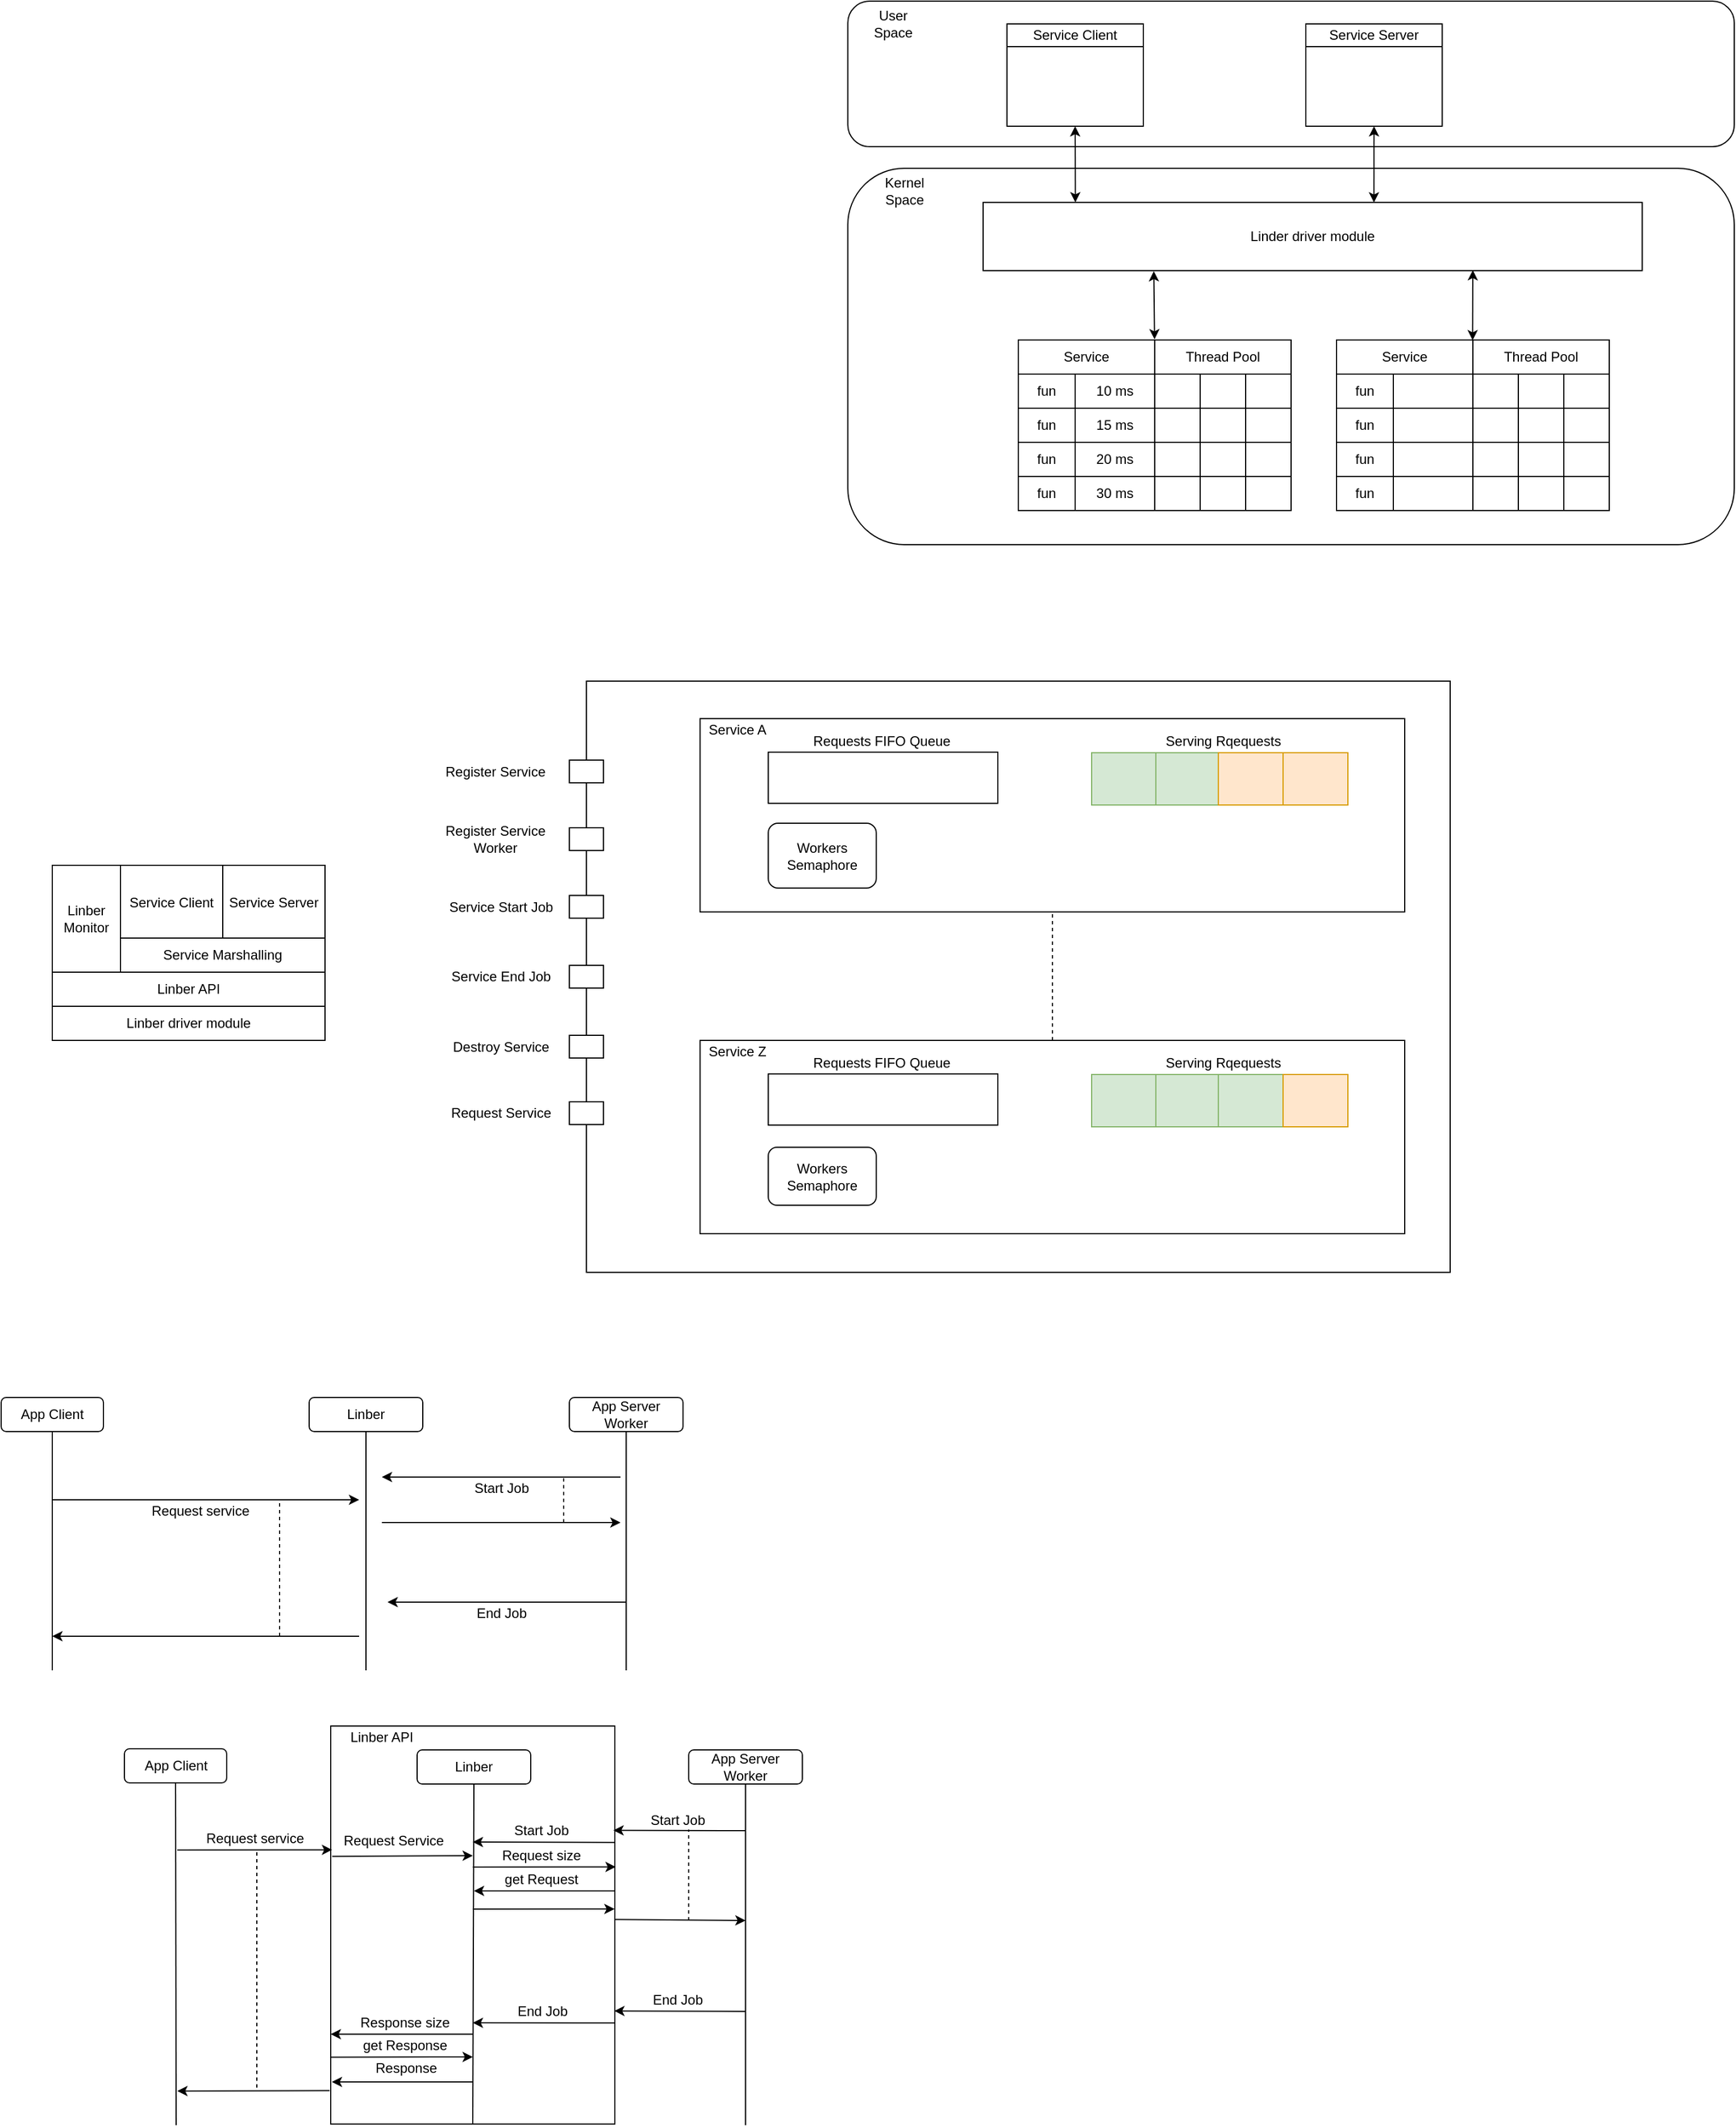 <mxfile version="11.2.1" type="device" pages="1"><diagram id="_qqxszVYBgeHnb9InYAT" name="Page-1"><mxGraphModel dx="2249" dy="1951" grid="1" gridSize="10" guides="1" tooltips="1" connect="1" arrows="1" fold="1" page="1" pageScale="1" pageWidth="827" pageHeight="1169" math="0" shadow="0"><root><mxCell id="0"/><mxCell id="1" parent="0"/><mxCell id="LAmsQY_42KWa-DciEMK3-57" value="" style="rounded=0;whiteSpace=wrap;html=1;" parent="1" vertex="1"><mxGeometry x="-220" y="470" width="760" height="520" as="geometry"/></mxCell><mxCell id="840rk4Eymtgmq9c575ek-82" value="" style="rounded=1;whiteSpace=wrap;html=1;" parent="1" vertex="1"><mxGeometry x="10" y="-128" width="780" height="128" as="geometry"/></mxCell><mxCell id="840rk4Eymtgmq9c575ek-80" value="" style="rounded=1;whiteSpace=wrap;html=1;" parent="1" vertex="1"><mxGeometry x="10" y="19" width="780" height="331" as="geometry"/></mxCell><mxCell id="840rk4Eymtgmq9c575ek-1" value="Linder driver module" style="rounded=0;whiteSpace=wrap;html=1;" parent="1" vertex="1"><mxGeometry x="129" y="49" width="580" height="60" as="geometry"/></mxCell><mxCell id="840rk4Eymtgmq9c575ek-37" value="" style="group" parent="1" vertex="1" connectable="0"><mxGeometry x="440" y="170" width="240" height="150" as="geometry"/></mxCell><mxCell id="840rk4Eymtgmq9c575ek-38" value="" style="group" parent="840rk4Eymtgmq9c575ek-37" vertex="1" connectable="0"><mxGeometry x="120" width="120" height="150" as="geometry"/></mxCell><mxCell id="840rk4Eymtgmq9c575ek-39" value="" style="rounded=0;whiteSpace=wrap;html=1;" parent="840rk4Eymtgmq9c575ek-38" vertex="1"><mxGeometry width="120" height="150" as="geometry"/></mxCell><mxCell id="840rk4Eymtgmq9c575ek-40" value="Thread Pool" style="rounded=0;whiteSpace=wrap;html=1;" parent="840rk4Eymtgmq9c575ek-38" vertex="1"><mxGeometry width="120" height="30" as="geometry"/></mxCell><mxCell id="840rk4Eymtgmq9c575ek-41" value="" style="rounded=0;whiteSpace=wrap;html=1;" parent="840rk4Eymtgmq9c575ek-38" vertex="1"><mxGeometry y="30" width="40" height="30" as="geometry"/></mxCell><mxCell id="840rk4Eymtgmq9c575ek-42" value="" style="rounded=0;whiteSpace=wrap;html=1;" parent="840rk4Eymtgmq9c575ek-38" vertex="1"><mxGeometry x="40" y="30" width="40" height="30" as="geometry"/></mxCell><mxCell id="840rk4Eymtgmq9c575ek-43" value="" style="rounded=0;whiteSpace=wrap;html=1;" parent="840rk4Eymtgmq9c575ek-38" vertex="1"><mxGeometry x="80" y="30" width="40" height="30" as="geometry"/></mxCell><mxCell id="840rk4Eymtgmq9c575ek-44" value="" style="rounded=0;whiteSpace=wrap;html=1;" parent="840rk4Eymtgmq9c575ek-38" vertex="1"><mxGeometry y="60" width="40" height="30" as="geometry"/></mxCell><mxCell id="840rk4Eymtgmq9c575ek-45" value="" style="rounded=0;whiteSpace=wrap;html=1;" parent="840rk4Eymtgmq9c575ek-38" vertex="1"><mxGeometry y="120" width="40" height="30" as="geometry"/></mxCell><mxCell id="840rk4Eymtgmq9c575ek-46" value="" style="rounded=0;whiteSpace=wrap;html=1;" parent="840rk4Eymtgmq9c575ek-38" vertex="1"><mxGeometry x="40" y="120" width="40" height="30" as="geometry"/></mxCell><mxCell id="840rk4Eymtgmq9c575ek-47" value="" style="rounded=0;whiteSpace=wrap;html=1;" parent="840rk4Eymtgmq9c575ek-38" vertex="1"><mxGeometry x="80" y="120" width="40" height="30" as="geometry"/></mxCell><mxCell id="840rk4Eymtgmq9c575ek-48" value="" style="rounded=0;whiteSpace=wrap;html=1;" parent="840rk4Eymtgmq9c575ek-38" vertex="1"><mxGeometry x="80" y="90" width="40" height="30" as="geometry"/></mxCell><mxCell id="840rk4Eymtgmq9c575ek-49" value="" style="rounded=0;whiteSpace=wrap;html=1;" parent="840rk4Eymtgmq9c575ek-38" vertex="1"><mxGeometry x="40" y="90" width="40" height="30" as="geometry"/></mxCell><mxCell id="840rk4Eymtgmq9c575ek-50" value="" style="rounded=0;whiteSpace=wrap;html=1;" parent="840rk4Eymtgmq9c575ek-38" vertex="1"><mxGeometry y="90" width="40" height="30" as="geometry"/></mxCell><mxCell id="840rk4Eymtgmq9c575ek-51" value="" style="rounded=0;whiteSpace=wrap;html=1;" parent="840rk4Eymtgmq9c575ek-38" vertex="1"><mxGeometry x="40" y="60" width="40" height="30" as="geometry"/></mxCell><mxCell id="840rk4Eymtgmq9c575ek-52" value="" style="rounded=0;whiteSpace=wrap;html=1;" parent="840rk4Eymtgmq9c575ek-38" vertex="1"><mxGeometry x="80" y="60" width="40" height="30" as="geometry"/></mxCell><mxCell id="840rk4Eymtgmq9c575ek-53" value="" style="group" parent="840rk4Eymtgmq9c575ek-37" vertex="1" connectable="0"><mxGeometry width="120" height="150" as="geometry"/></mxCell><mxCell id="840rk4Eymtgmq9c575ek-54" value="Service" style="rounded=0;whiteSpace=wrap;html=1;" parent="840rk4Eymtgmq9c575ek-53" vertex="1"><mxGeometry width="120" height="30" as="geometry"/></mxCell><mxCell id="840rk4Eymtgmq9c575ek-55" value="" style="group" parent="840rk4Eymtgmq9c575ek-53" vertex="1" connectable="0"><mxGeometry y="30" width="120" height="30" as="geometry"/></mxCell><mxCell id="840rk4Eymtgmq9c575ek-56" value="" style="rounded=0;whiteSpace=wrap;html=1;" parent="840rk4Eymtgmq9c575ek-55" vertex="1"><mxGeometry width="120" height="30" as="geometry"/></mxCell><mxCell id="840rk4Eymtgmq9c575ek-57" value="fun" style="rounded=0;whiteSpace=wrap;html=1;" parent="840rk4Eymtgmq9c575ek-55" vertex="1"><mxGeometry width="50" height="30" as="geometry"/></mxCell><mxCell id="840rk4Eymtgmq9c575ek-58" value="" style="group" parent="840rk4Eymtgmq9c575ek-53" vertex="1" connectable="0"><mxGeometry y="60" width="120" height="30" as="geometry"/></mxCell><mxCell id="840rk4Eymtgmq9c575ek-59" value="" style="rounded=0;whiteSpace=wrap;html=1;" parent="840rk4Eymtgmq9c575ek-58" vertex="1"><mxGeometry width="120" height="30" as="geometry"/></mxCell><mxCell id="840rk4Eymtgmq9c575ek-60" value="fun" style="rounded=0;whiteSpace=wrap;html=1;" parent="840rk4Eymtgmq9c575ek-58" vertex="1"><mxGeometry width="50" height="30" as="geometry"/></mxCell><mxCell id="840rk4Eymtgmq9c575ek-61" value="" style="group" parent="840rk4Eymtgmq9c575ek-58" vertex="1" connectable="0"><mxGeometry y="30" width="120" height="30" as="geometry"/></mxCell><mxCell id="840rk4Eymtgmq9c575ek-62" value="" style="rounded=0;whiteSpace=wrap;html=1;" parent="840rk4Eymtgmq9c575ek-61" vertex="1"><mxGeometry width="120" height="30" as="geometry"/></mxCell><mxCell id="840rk4Eymtgmq9c575ek-63" value="fun" style="rounded=0;whiteSpace=wrap;html=1;" parent="840rk4Eymtgmq9c575ek-61" vertex="1"><mxGeometry width="50" height="30" as="geometry"/></mxCell><mxCell id="840rk4Eymtgmq9c575ek-64" value="" style="group" parent="840rk4Eymtgmq9c575ek-53" vertex="1" connectable="0"><mxGeometry y="120" width="120" height="30" as="geometry"/></mxCell><mxCell id="840rk4Eymtgmq9c575ek-65" value="" style="rounded=0;whiteSpace=wrap;html=1;" parent="840rk4Eymtgmq9c575ek-64" vertex="1"><mxGeometry width="120" height="30" as="geometry"/></mxCell><mxCell id="840rk4Eymtgmq9c575ek-66" value="fun" style="rounded=0;whiteSpace=wrap;html=1;" parent="840rk4Eymtgmq9c575ek-64" vertex="1"><mxGeometry width="50" height="30" as="geometry"/></mxCell><mxCell id="840rk4Eymtgmq9c575ek-68" value="" style="group" parent="1" vertex="1" connectable="0"><mxGeometry x="160" y="170" width="240" height="150" as="geometry"/></mxCell><mxCell id="840rk4Eymtgmq9c575ek-31" value="" style="group" parent="840rk4Eymtgmq9c575ek-68" vertex="1" connectable="0"><mxGeometry x="120" width="120" height="150" as="geometry"/></mxCell><mxCell id="840rk4Eymtgmq9c575ek-4" value="" style="rounded=0;whiteSpace=wrap;html=1;" parent="840rk4Eymtgmq9c575ek-31" vertex="1"><mxGeometry width="120" height="150" as="geometry"/></mxCell><mxCell id="840rk4Eymtgmq9c575ek-5" value="Thread Pool" style="rounded=0;whiteSpace=wrap;html=1;" parent="840rk4Eymtgmq9c575ek-31" vertex="1"><mxGeometry width="120" height="30" as="geometry"/></mxCell><mxCell id="840rk4Eymtgmq9c575ek-6" value="" style="rounded=0;whiteSpace=wrap;html=1;" parent="840rk4Eymtgmq9c575ek-31" vertex="1"><mxGeometry y="30" width="40" height="30" as="geometry"/></mxCell><mxCell id="840rk4Eymtgmq9c575ek-7" value="" style="rounded=0;whiteSpace=wrap;html=1;" parent="840rk4Eymtgmq9c575ek-31" vertex="1"><mxGeometry x="40" y="30" width="40" height="30" as="geometry"/></mxCell><mxCell id="840rk4Eymtgmq9c575ek-8" value="" style="rounded=0;whiteSpace=wrap;html=1;" parent="840rk4Eymtgmq9c575ek-31" vertex="1"><mxGeometry x="80" y="30" width="40" height="30" as="geometry"/></mxCell><mxCell id="840rk4Eymtgmq9c575ek-9" value="" style="rounded=0;whiteSpace=wrap;html=1;" parent="840rk4Eymtgmq9c575ek-31" vertex="1"><mxGeometry y="60" width="40" height="30" as="geometry"/></mxCell><mxCell id="840rk4Eymtgmq9c575ek-10" value="" style="rounded=0;whiteSpace=wrap;html=1;" parent="840rk4Eymtgmq9c575ek-31" vertex="1"><mxGeometry y="120" width="40" height="30" as="geometry"/></mxCell><mxCell id="840rk4Eymtgmq9c575ek-11" value="" style="rounded=0;whiteSpace=wrap;html=1;" parent="840rk4Eymtgmq9c575ek-31" vertex="1"><mxGeometry x="40" y="120" width="40" height="30" as="geometry"/></mxCell><mxCell id="840rk4Eymtgmq9c575ek-12" value="" style="rounded=0;whiteSpace=wrap;html=1;" parent="840rk4Eymtgmq9c575ek-31" vertex="1"><mxGeometry x="80" y="120" width="40" height="30" as="geometry"/></mxCell><mxCell id="840rk4Eymtgmq9c575ek-13" value="" style="rounded=0;whiteSpace=wrap;html=1;" parent="840rk4Eymtgmq9c575ek-31" vertex="1"><mxGeometry x="80" y="90" width="40" height="30" as="geometry"/></mxCell><mxCell id="840rk4Eymtgmq9c575ek-14" value="" style="rounded=0;whiteSpace=wrap;html=1;" parent="840rk4Eymtgmq9c575ek-31" vertex="1"><mxGeometry x="40" y="90" width="40" height="30" as="geometry"/></mxCell><mxCell id="840rk4Eymtgmq9c575ek-15" value="" style="rounded=0;whiteSpace=wrap;html=1;" parent="840rk4Eymtgmq9c575ek-31" vertex="1"><mxGeometry y="90" width="40" height="30" as="geometry"/></mxCell><mxCell id="840rk4Eymtgmq9c575ek-16" value="" style="rounded=0;whiteSpace=wrap;html=1;" parent="840rk4Eymtgmq9c575ek-31" vertex="1"><mxGeometry x="40" y="60" width="40" height="30" as="geometry"/></mxCell><mxCell id="840rk4Eymtgmq9c575ek-17" value="" style="rounded=0;whiteSpace=wrap;html=1;" parent="840rk4Eymtgmq9c575ek-31" vertex="1"><mxGeometry x="80" y="60" width="40" height="30" as="geometry"/></mxCell><mxCell id="840rk4Eymtgmq9c575ek-3" value="Service" style="rounded=0;whiteSpace=wrap;html=1;" parent="840rk4Eymtgmq9c575ek-68" vertex="1"><mxGeometry width="120" height="30" as="geometry"/></mxCell><mxCell id="840rk4Eymtgmq9c575ek-28" value="" style="group" parent="840rk4Eymtgmq9c575ek-68" vertex="1" connectable="0"><mxGeometry y="120" width="120" height="30" as="geometry"/></mxCell><mxCell id="840rk4Eymtgmq9c575ek-29" value="30 ms" style="rounded=0;whiteSpace=wrap;html=1;" parent="840rk4Eymtgmq9c575ek-28" vertex="1"><mxGeometry x="50" width="70" height="30" as="geometry"/></mxCell><mxCell id="840rk4Eymtgmq9c575ek-30" value="fun" style="rounded=0;whiteSpace=wrap;html=1;" parent="840rk4Eymtgmq9c575ek-28" vertex="1"><mxGeometry width="50" height="30" as="geometry"/></mxCell><mxCell id="840rk4Eymtgmq9c575ek-19" value="10 ms" style="rounded=0;whiteSpace=wrap;html=1;" parent="840rk4Eymtgmq9c575ek-68" vertex="1"><mxGeometry x="50" y="30" width="70" height="30" as="geometry"/></mxCell><mxCell id="840rk4Eymtgmq9c575ek-20" value="fun" style="rounded=0;whiteSpace=wrap;html=1;" parent="840rk4Eymtgmq9c575ek-68" vertex="1"><mxGeometry y="30" width="50" height="30" as="geometry"/></mxCell><mxCell id="840rk4Eymtgmq9c575ek-23" value="15 ms" style="rounded=0;whiteSpace=wrap;html=1;" parent="840rk4Eymtgmq9c575ek-68" vertex="1"><mxGeometry x="50" y="60" width="70" height="30" as="geometry"/></mxCell><mxCell id="840rk4Eymtgmq9c575ek-24" value="fun" style="rounded=0;whiteSpace=wrap;html=1;" parent="840rk4Eymtgmq9c575ek-68" vertex="1"><mxGeometry y="60" width="50" height="30" as="geometry"/></mxCell><mxCell id="840rk4Eymtgmq9c575ek-25" value="" style="group" parent="840rk4Eymtgmq9c575ek-68" vertex="1" connectable="0"><mxGeometry y="90" width="120" height="30" as="geometry"/></mxCell><mxCell id="840rk4Eymtgmq9c575ek-26" value="20 ms" style="rounded=0;whiteSpace=wrap;html=1;" parent="840rk4Eymtgmq9c575ek-25" vertex="1"><mxGeometry x="50" width="70" height="30" as="geometry"/></mxCell><mxCell id="840rk4Eymtgmq9c575ek-27" value="fun" style="rounded=0;whiteSpace=wrap;html=1;" parent="840rk4Eymtgmq9c575ek-25" vertex="1"><mxGeometry width="50" height="30" as="geometry"/></mxCell><mxCell id="840rk4Eymtgmq9c575ek-69" value="" style="endArrow=classic;startArrow=classic;html=1;exitX=-0.001;exitY=-0.019;exitDx=0;exitDy=0;exitPerimeter=0;entryX=0.259;entryY=1.008;entryDx=0;entryDy=0;entryPerimeter=0;" parent="1" source="840rk4Eymtgmq9c575ek-5" target="840rk4Eymtgmq9c575ek-1" edge="1"><mxGeometry width="50" height="50" relative="1" as="geometry"><mxPoint x="208" y="200" as="sourcePoint"/><mxPoint x="280" y="162" as="targetPoint"/></mxGeometry></mxCell><mxCell id="840rk4Eymtgmq9c575ek-70" value="" style="endArrow=classic;startArrow=classic;html=1;exitX=0.998;exitY=0.009;exitDx=0;exitDy=0;exitPerimeter=0;entryX=0.743;entryY=0.993;entryDx=0;entryDy=0;entryPerimeter=0;" parent="1" source="840rk4Eymtgmq9c575ek-54" target="840rk4Eymtgmq9c575ek-1" edge="1"><mxGeometry width="50" height="50" relative="1" as="geometry"><mxPoint x="559.38" y="199.93" as="sourcePoint"/><mxPoint x="559.5" y="162.5" as="targetPoint"/></mxGeometry></mxCell><mxCell id="840rk4Eymtgmq9c575ek-74" value="" style="group" parent="1" vertex="1" connectable="0"><mxGeometry x="150" y="-108" width="120" height="90" as="geometry"/></mxCell><mxCell id="840rk4Eymtgmq9c575ek-72" value="" style="rounded=0;whiteSpace=wrap;html=1;" parent="840rk4Eymtgmq9c575ek-74" vertex="1"><mxGeometry width="120" height="90" as="geometry"/></mxCell><mxCell id="840rk4Eymtgmq9c575ek-73" value="Service Client" style="rounded=0;whiteSpace=wrap;html=1;" parent="840rk4Eymtgmq9c575ek-74" vertex="1"><mxGeometry width="120" height="20" as="geometry"/></mxCell><mxCell id="840rk4Eymtgmq9c575ek-75" value="" style="endArrow=classic;startArrow=classic;html=1;entryX=0.5;entryY=1;entryDx=0;entryDy=0;exitX=0.14;exitY=0;exitDx=0;exitDy=0;exitPerimeter=0;" parent="1" source="840rk4Eymtgmq9c575ek-1" target="840rk4Eymtgmq9c575ek-72" edge="1"><mxGeometry width="50" height="50" relative="1" as="geometry"><mxPoint x="185" y="40" as="sourcePoint"/><mxPoint x="235" y="-10" as="targetPoint"/></mxGeometry></mxCell><mxCell id="840rk4Eymtgmq9c575ek-76" value="" style="group" parent="1" vertex="1" connectable="0"><mxGeometry x="413" y="-108" width="120" height="90" as="geometry"/></mxCell><mxCell id="840rk4Eymtgmq9c575ek-77" value="" style="rounded=0;whiteSpace=wrap;html=1;" parent="840rk4Eymtgmq9c575ek-76" vertex="1"><mxGeometry width="120" height="90" as="geometry"/></mxCell><mxCell id="840rk4Eymtgmq9c575ek-78" value="Service Server" style="rounded=0;whiteSpace=wrap;html=1;" parent="840rk4Eymtgmq9c575ek-76" vertex="1"><mxGeometry width="120" height="20" as="geometry"/></mxCell><mxCell id="840rk4Eymtgmq9c575ek-79" value="" style="endArrow=classic;startArrow=classic;html=1;entryX=0.5;entryY=1;entryDx=0;entryDy=0;exitX=0.593;exitY=0.002;exitDx=0;exitDy=0;exitPerimeter=0;" parent="1" source="840rk4Eymtgmq9c575ek-1" target="840rk4Eymtgmq9c575ek-77" edge="1"><mxGeometry width="50" height="50" relative="1" as="geometry"><mxPoint x="473" y="30" as="sourcePoint"/><mxPoint x="498" y="-12" as="targetPoint"/></mxGeometry></mxCell><mxCell id="840rk4Eymtgmq9c575ek-81" value="Kernel Space" style="text;html=1;strokeColor=none;fillColor=none;align=center;verticalAlign=middle;whiteSpace=wrap;rounded=0;" parent="1" vertex="1"><mxGeometry x="40" y="29" width="40" height="20" as="geometry"/></mxCell><mxCell id="840rk4Eymtgmq9c575ek-83" value="User Space" style="text;html=1;strokeColor=none;fillColor=none;align=center;verticalAlign=middle;whiteSpace=wrap;rounded=0;" parent="1" vertex="1"><mxGeometry x="30" y="-118" width="40" height="20" as="geometry"/></mxCell><mxCell id="LAmsQY_42KWa-DciEMK3-15" value="" style="rounded=0;whiteSpace=wrap;html=1;" parent="1" vertex="1"><mxGeometry x="-235" y="539.5" width="30" height="20" as="geometry"/></mxCell><mxCell id="LAmsQY_42KWa-DciEMK3-17" value="Register Service" style="text;html=1;strokeColor=none;fillColor=none;align=center;verticalAlign=middle;whiteSpace=wrap;rounded=0;" parent="1" vertex="1"><mxGeometry x="-360" y="539.5" width="120" height="20" as="geometry"/></mxCell><mxCell id="LAmsQY_42KWa-DciEMK3-35" value="" style="rounded=0;whiteSpace=wrap;html=1;" parent="1" vertex="1"><mxGeometry x="-235" y="599" width="30" height="20" as="geometry"/></mxCell><mxCell id="LAmsQY_42KWa-DciEMK3-43" value="" style="group;fillColor=#ffe6cc;strokeColor=#d79b00;" parent="1" vertex="1" connectable="0"><mxGeometry x="-120" y="503" width="620" height="170" as="geometry"/></mxCell><mxCell id="LAmsQY_42KWa-DciEMK3-2" value="" style="rounded=0;whiteSpace=wrap;html=1;" parent="LAmsQY_42KWa-DciEMK3-43" vertex="1"><mxGeometry width="620" height="170" as="geometry"/></mxCell><mxCell id="LAmsQY_42KWa-DciEMK3-9" value="" style="rounded=0;whiteSpace=wrap;html=1;fillColor=#d5e8d4;strokeColor=#82b366;" parent="LAmsQY_42KWa-DciEMK3-43" vertex="1"><mxGeometry x="344.5" y="30" width="57" height="46" as="geometry"/></mxCell><mxCell id="LAmsQY_42KWa-DciEMK3-11" value="Serving Rqequests" style="text;html=1;strokeColor=none;fillColor=none;align=center;verticalAlign=middle;whiteSpace=wrap;rounded=0;" parent="LAmsQY_42KWa-DciEMK3-43" vertex="1"><mxGeometry x="401.5" y="9.5" width="117" height="20" as="geometry"/></mxCell><mxCell id="LAmsQY_42KWa-DciEMK3-28" value="" style="rounded=0;whiteSpace=wrap;html=1;fillColor=#d5e8d4;strokeColor=#82b366;" parent="LAmsQY_42KWa-DciEMK3-43" vertex="1"><mxGeometry x="401" y="30" width="57" height="46" as="geometry"/></mxCell><mxCell id="LAmsQY_42KWa-DciEMK3-29" value="" style="rounded=0;whiteSpace=wrap;html=1;fillColor=#ffe6cc;strokeColor=#d79b00;" parent="LAmsQY_42KWa-DciEMK3-43" vertex="1"><mxGeometry x="456" y="30" width="57" height="46" as="geometry"/></mxCell><mxCell id="LAmsQY_42KWa-DciEMK3-30" value="" style="rounded=0;whiteSpace=wrap;html=1;fillColor=#ffe6cc;strokeColor=#d79b00;" parent="LAmsQY_42KWa-DciEMK3-43" vertex="1"><mxGeometry x="513" y="30" width="57" height="46" as="geometry"/></mxCell><mxCell id="LAmsQY_42KWa-DciEMK3-31" value="" style="rounded=0;whiteSpace=wrap;html=1;" parent="LAmsQY_42KWa-DciEMK3-43" vertex="1"><mxGeometry x="60" y="29.5" width="202" height="45" as="geometry"/></mxCell><mxCell id="LAmsQY_42KWa-DciEMK3-33" value="Requests FIFO Queue" style="text;html=1;strokeColor=none;fillColor=none;align=center;verticalAlign=middle;whiteSpace=wrap;rounded=0;" parent="LAmsQY_42KWa-DciEMK3-43" vertex="1"><mxGeometry x="90" y="10" width="140" height="20" as="geometry"/></mxCell><mxCell id="LAmsQY_42KWa-DciEMK3-40" value="Service A" style="text;html=1;strokeColor=none;fillColor=none;align=center;verticalAlign=middle;whiteSpace=wrap;rounded=0;" parent="LAmsQY_42KWa-DciEMK3-43" vertex="1"><mxGeometry x="6" width="54" height="20" as="geometry"/></mxCell><mxCell id="LAmsQY_42KWa-DciEMK3-42" value="Workers Semaphore" style="rounded=1;whiteSpace=wrap;html=1;" parent="LAmsQY_42KWa-DciEMK3-43" vertex="1"><mxGeometry x="60" y="92" width="95" height="57" as="geometry"/></mxCell><mxCell id="LAmsQY_42KWa-DciEMK3-44" value="" style="group;fillColor=#ffe6cc;strokeColor=#d79b00;" parent="1" vertex="1" connectable="0"><mxGeometry x="-120" y="786" width="620" height="170" as="geometry"/></mxCell><mxCell id="LAmsQY_42KWa-DciEMK3-45" value="" style="rounded=0;whiteSpace=wrap;html=1;" parent="LAmsQY_42KWa-DciEMK3-44" vertex="1"><mxGeometry width="620" height="170" as="geometry"/></mxCell><mxCell id="LAmsQY_42KWa-DciEMK3-46" value="" style="rounded=0;whiteSpace=wrap;html=1;fillColor=#d5e8d4;strokeColor=#82b366;" parent="LAmsQY_42KWa-DciEMK3-44" vertex="1"><mxGeometry x="344.5" y="30" width="57" height="46" as="geometry"/></mxCell><mxCell id="LAmsQY_42KWa-DciEMK3-47" value="Serving Rqequests" style="text;html=1;strokeColor=none;fillColor=none;align=center;verticalAlign=middle;whiteSpace=wrap;rounded=0;" parent="LAmsQY_42KWa-DciEMK3-44" vertex="1"><mxGeometry x="401.5" y="9.5" width="117" height="20" as="geometry"/></mxCell><mxCell id="LAmsQY_42KWa-DciEMK3-48" value="" style="rounded=0;whiteSpace=wrap;html=1;fillColor=#d5e8d4;strokeColor=#82b366;" parent="LAmsQY_42KWa-DciEMK3-44" vertex="1"><mxGeometry x="401" y="30" width="57" height="46" as="geometry"/></mxCell><mxCell id="LAmsQY_42KWa-DciEMK3-49" value="" style="rounded=0;whiteSpace=wrap;html=1;fillColor=#d5e8d4;strokeColor=#82b366;" parent="LAmsQY_42KWa-DciEMK3-44" vertex="1"><mxGeometry x="456" y="30" width="57" height="46" as="geometry"/></mxCell><mxCell id="LAmsQY_42KWa-DciEMK3-50" value="" style="rounded=0;whiteSpace=wrap;html=1;fillColor=#ffe6cc;strokeColor=#d79b00;" parent="LAmsQY_42KWa-DciEMK3-44" vertex="1"><mxGeometry x="513" y="30" width="57" height="46" as="geometry"/></mxCell><mxCell id="LAmsQY_42KWa-DciEMK3-51" value="" style="rounded=0;whiteSpace=wrap;html=1;" parent="LAmsQY_42KWa-DciEMK3-44" vertex="1"><mxGeometry x="60" y="29.5" width="202" height="45" as="geometry"/></mxCell><mxCell id="LAmsQY_42KWa-DciEMK3-52" value="Requests FIFO Queue" style="text;html=1;strokeColor=none;fillColor=none;align=center;verticalAlign=middle;whiteSpace=wrap;rounded=0;" parent="LAmsQY_42KWa-DciEMK3-44" vertex="1"><mxGeometry x="90" y="10" width="140" height="20" as="geometry"/></mxCell><mxCell id="LAmsQY_42KWa-DciEMK3-53" value="Service Z" style="text;html=1;strokeColor=none;fillColor=none;align=center;verticalAlign=middle;whiteSpace=wrap;rounded=0;" parent="LAmsQY_42KWa-DciEMK3-44" vertex="1"><mxGeometry x="6" width="54" height="20" as="geometry"/></mxCell><mxCell id="LAmsQY_42KWa-DciEMK3-54" value="Workers Semaphore" style="rounded=1;whiteSpace=wrap;html=1;" parent="LAmsQY_42KWa-DciEMK3-44" vertex="1"><mxGeometry x="60" y="94" width="95" height="51" as="geometry"/></mxCell><mxCell id="LAmsQY_42KWa-DciEMK3-56" value="" style="endArrow=none;dashed=1;html=1;entryX=0.5;entryY=1;entryDx=0;entryDy=0;exitX=0.5;exitY=0;exitDx=0;exitDy=0;" parent="1" source="LAmsQY_42KWa-DciEMK3-45" target="LAmsQY_42KWa-DciEMK3-2" edge="1"><mxGeometry width="50" height="50" relative="1" as="geometry"><mxPoint x="-160" y="1030" as="sourcePoint"/><mxPoint x="-110" y="980" as="targetPoint"/></mxGeometry></mxCell><mxCell id="LAmsQY_42KWa-DciEMK3-63" value="Register Service Worker" style="text;html=1;strokeColor=none;fillColor=none;align=center;verticalAlign=middle;whiteSpace=wrap;rounded=0;" parent="1" vertex="1"><mxGeometry x="-360" y="599" width="120" height="20" as="geometry"/></mxCell><mxCell id="LAmsQY_42KWa-DciEMK3-64" value="" style="rounded=0;whiteSpace=wrap;html=1;" parent="1" vertex="1"><mxGeometry x="-235" y="658.5" width="30" height="20" as="geometry"/></mxCell><mxCell id="LAmsQY_42KWa-DciEMK3-65" value="Service Start Job" style="text;html=1;strokeColor=none;fillColor=none;align=center;verticalAlign=middle;whiteSpace=wrap;rounded=0;" parent="1" vertex="1"><mxGeometry x="-355" y="658.5" width="120" height="20" as="geometry"/></mxCell><mxCell id="LAmsQY_42KWa-DciEMK3-66" value="" style="rounded=0;whiteSpace=wrap;html=1;" parent="1" vertex="1"><mxGeometry x="-235" y="720" width="30" height="20" as="geometry"/></mxCell><mxCell id="LAmsQY_42KWa-DciEMK3-67" value="Service End Job" style="text;html=1;strokeColor=none;fillColor=none;align=center;verticalAlign=middle;whiteSpace=wrap;rounded=0;" parent="1" vertex="1"><mxGeometry x="-355" y="720" width="120" height="20" as="geometry"/></mxCell><mxCell id="LAmsQY_42KWa-DciEMK3-68" value="" style="rounded=0;whiteSpace=wrap;html=1;" parent="1" vertex="1"><mxGeometry x="-235" y="781.5" width="30" height="20" as="geometry"/></mxCell><mxCell id="LAmsQY_42KWa-DciEMK3-69" value="Destroy Service" style="text;html=1;strokeColor=none;fillColor=none;align=center;verticalAlign=middle;whiteSpace=wrap;rounded=0;" parent="1" vertex="1"><mxGeometry x="-355" y="781.5" width="120" height="20" as="geometry"/></mxCell><mxCell id="LAmsQY_42KWa-DciEMK3-70" value="" style="rounded=0;whiteSpace=wrap;html=1;" parent="1" vertex="1"><mxGeometry x="-235" y="840" width="30" height="20" as="geometry"/></mxCell><mxCell id="LAmsQY_42KWa-DciEMK3-71" value="Request Service" style="text;html=1;strokeColor=none;fillColor=none;align=center;verticalAlign=middle;whiteSpace=wrap;rounded=0;" parent="1" vertex="1"><mxGeometry x="-355" y="840" width="120" height="20" as="geometry"/></mxCell><mxCell id="eFIokCoOni-cPGHZ2pnx-11" value="" style="group" parent="1" vertex="1" connectable="0"><mxGeometry x="-690" y="632" width="240" height="154" as="geometry"/></mxCell><mxCell id="eFIokCoOni-cPGHZ2pnx-1" value="Linber driver module" style="rounded=0;whiteSpace=wrap;html=1;" parent="eFIokCoOni-cPGHZ2pnx-11" vertex="1"><mxGeometry y="124" width="240" height="30" as="geometry"/></mxCell><mxCell id="eFIokCoOni-cPGHZ2pnx-2" value="Linber API" style="rounded=0;whiteSpace=wrap;html=1;" parent="eFIokCoOni-cPGHZ2pnx-11" vertex="1"><mxGeometry y="94" width="240" height="30" as="geometry"/></mxCell><mxCell id="eFIokCoOni-cPGHZ2pnx-5" value="Service Client" style="rounded=0;whiteSpace=wrap;html=1;" parent="eFIokCoOni-cPGHZ2pnx-11" vertex="1"><mxGeometry x="60" width="90" height="65" as="geometry"/></mxCell><mxCell id="eFIokCoOni-cPGHZ2pnx-6" value="Service Server" style="rounded=0;whiteSpace=wrap;html=1;" parent="eFIokCoOni-cPGHZ2pnx-11" vertex="1"><mxGeometry x="150" width="90" height="66" as="geometry"/></mxCell><mxCell id="eFIokCoOni-cPGHZ2pnx-7" value="Service Marshalling" style="rounded=0;whiteSpace=wrap;html=1;" parent="eFIokCoOni-cPGHZ2pnx-11" vertex="1"><mxGeometry x="60" y="64" width="180" height="30" as="geometry"/></mxCell><mxCell id="eFIokCoOni-cPGHZ2pnx-8" value="Linber&lt;br&gt;Monitor" style="rounded=0;whiteSpace=wrap;html=1;" parent="eFIokCoOni-cPGHZ2pnx-11" vertex="1"><mxGeometry width="60" height="94" as="geometry"/></mxCell><mxCell id="1klkMQHoRIv2fBH_T3Dy-1" value="App Client" style="rounded=1;whiteSpace=wrap;html=1;" vertex="1" parent="1"><mxGeometry x="-735" y="1100" width="90" height="30" as="geometry"/></mxCell><mxCell id="1klkMQHoRIv2fBH_T3Dy-2" value="Linber" style="rounded=1;whiteSpace=wrap;html=1;" vertex="1" parent="1"><mxGeometry x="-464" y="1100" width="100" height="30" as="geometry"/></mxCell><mxCell id="1klkMQHoRIv2fBH_T3Dy-12" value="App Server Worker" style="rounded=1;whiteSpace=wrap;html=1;" vertex="1" parent="1"><mxGeometry x="-235" y="1100" width="100" height="30" as="geometry"/></mxCell><mxCell id="1klkMQHoRIv2fBH_T3Dy-14" value="" style="endArrow=classic;html=1;" edge="1" parent="1"><mxGeometry width="50" height="50" relative="1" as="geometry"><mxPoint x="-690" y="1190" as="sourcePoint"/><mxPoint x="-420" y="1190" as="targetPoint"/></mxGeometry></mxCell><mxCell id="1klkMQHoRIv2fBH_T3Dy-16" value="Request service" style="text;html=1;resizable=0;points=[];align=center;verticalAlign=middle;labelBackgroundColor=#ffffff;" vertex="1" connectable="0" parent="1klkMQHoRIv2fBH_T3Dy-14"><mxGeometry x="0.219" y="1" relative="1" as="geometry"><mxPoint x="-34.5" y="11" as="offset"/></mxGeometry></mxCell><mxCell id="1klkMQHoRIv2fBH_T3Dy-15" value="" style="endArrow=none;html=1;entryX=0.5;entryY=1;entryDx=0;entryDy=0;" edge="1" parent="1" target="1klkMQHoRIv2fBH_T3Dy-2"><mxGeometry width="50" height="50" relative="1" as="geometry"><mxPoint x="-414" y="1340" as="sourcePoint"/><mxPoint x="-690" y="1230" as="targetPoint"/></mxGeometry></mxCell><mxCell id="1klkMQHoRIv2fBH_T3Dy-17" value="" style="endArrow=classic;html=1;" edge="1" parent="1"><mxGeometry width="50" height="50" relative="1" as="geometry"><mxPoint x="-400" y="1210" as="sourcePoint"/><mxPoint x="-190" y="1210" as="targetPoint"/></mxGeometry></mxCell><mxCell id="1klkMQHoRIv2fBH_T3Dy-18" value="" style="endArrow=none;html=1;entryX=0.5;entryY=1;entryDx=0;entryDy=0;" edge="1" parent="1" target="1klkMQHoRIv2fBH_T3Dy-12"><mxGeometry width="50" height="50" relative="1" as="geometry"><mxPoint x="-185" y="1340" as="sourcePoint"/><mxPoint x="-720" y="1450" as="targetPoint"/></mxGeometry></mxCell><mxCell id="1klkMQHoRIv2fBH_T3Dy-19" value="" style="endArrow=none;html=1;entryX=0.5;entryY=1;entryDx=0;entryDy=0;" edge="1" parent="1" target="1klkMQHoRIv2fBH_T3Dy-1"><mxGeometry width="50" height="50" relative="1" as="geometry"><mxPoint x="-690" y="1340" as="sourcePoint"/><mxPoint x="-720" y="1530" as="targetPoint"/></mxGeometry></mxCell><mxCell id="1klkMQHoRIv2fBH_T3Dy-21" value="" style="endArrow=classic;html=1;" edge="1" parent="1"><mxGeometry width="50" height="50" relative="1" as="geometry"><mxPoint x="-190" y="1170" as="sourcePoint"/><mxPoint x="-400" y="1170" as="targetPoint"/></mxGeometry></mxCell><mxCell id="1klkMQHoRIv2fBH_T3Dy-22" value="Start Job" style="text;html=1;resizable=0;points=[];align=center;verticalAlign=middle;labelBackgroundColor=#ffffff;" vertex="1" connectable="0" parent="1klkMQHoRIv2fBH_T3Dy-21"><mxGeometry x="0.511" y="1" relative="1" as="geometry"><mxPoint x="53.5" y="9" as="offset"/></mxGeometry></mxCell><mxCell id="1klkMQHoRIv2fBH_T3Dy-23" value="" style="endArrow=classic;html=1;" edge="1" parent="1"><mxGeometry width="50" height="50" relative="1" as="geometry"><mxPoint x="-185" y="1280.0" as="sourcePoint"/><mxPoint x="-395" y="1280.0" as="targetPoint"/></mxGeometry></mxCell><mxCell id="1klkMQHoRIv2fBH_T3Dy-24" value="End Job" style="text;html=1;resizable=0;points=[];align=center;verticalAlign=middle;labelBackgroundColor=#ffffff;" vertex="1" connectable="0" parent="1klkMQHoRIv2fBH_T3Dy-23"><mxGeometry x="0.511" y="1" relative="1" as="geometry"><mxPoint x="48.5" y="9" as="offset"/></mxGeometry></mxCell><mxCell id="1klkMQHoRIv2fBH_T3Dy-25" value="" style="endArrow=none;dashed=1;html=1;" edge="1" parent="1"><mxGeometry width="50" height="50" relative="1" as="geometry"><mxPoint x="-240" y="1210" as="sourcePoint"/><mxPoint x="-240" y="1170" as="targetPoint"/></mxGeometry></mxCell><mxCell id="1klkMQHoRIv2fBH_T3Dy-26" value="" style="endArrow=classic;html=1;" edge="1" parent="1"><mxGeometry width="50" height="50" relative="1" as="geometry"><mxPoint x="-420" y="1310" as="sourcePoint"/><mxPoint x="-690" y="1310" as="targetPoint"/></mxGeometry></mxCell><mxCell id="1klkMQHoRIv2fBH_T3Dy-27" value="" style="endArrow=none;dashed=1;html=1;" edge="1" parent="1"><mxGeometry width="50" height="50" relative="1" as="geometry"><mxPoint x="-490" y="1310" as="sourcePoint"/><mxPoint x="-490" y="1190" as="targetPoint"/></mxGeometry></mxCell><mxCell id="1klkMQHoRIv2fBH_T3Dy-70" value="" style="group" vertex="1" connectable="0" parent="1"><mxGeometry x="-626.5" y="1389" width="596.5" height="351" as="geometry"/></mxCell><mxCell id="1klkMQHoRIv2fBH_T3Dy-45" value="" style="rounded=0;whiteSpace=wrap;html=1;" vertex="1" parent="1klkMQHoRIv2fBH_T3Dy-70"><mxGeometry x="181.5" width="250" height="350" as="geometry"/></mxCell><mxCell id="1klkMQHoRIv2fBH_T3Dy-28" value="App Client" style="rounded=1;whiteSpace=wrap;html=1;" vertex="1" parent="1klkMQHoRIv2fBH_T3Dy-70"><mxGeometry y="20" width="90" height="30" as="geometry"/></mxCell><mxCell id="1klkMQHoRIv2fBH_T3Dy-29" value="Linber" style="rounded=1;whiteSpace=wrap;html=1;" vertex="1" parent="1klkMQHoRIv2fBH_T3Dy-70"><mxGeometry x="257.5" y="21" width="100" height="30" as="geometry"/></mxCell><mxCell id="1klkMQHoRIv2fBH_T3Dy-30" value="App Server Worker" style="rounded=1;whiteSpace=wrap;html=1;" vertex="1" parent="1klkMQHoRIv2fBH_T3Dy-70"><mxGeometry x="496.5" y="21" width="100" height="30" as="geometry"/></mxCell><mxCell id="1klkMQHoRIv2fBH_T3Dy-31" value="" style="endArrow=classic;html=1;entryX=0.005;entryY=0.311;entryDx=0;entryDy=0;entryPerimeter=0;" edge="1" parent="1klkMQHoRIv2fBH_T3Dy-70" target="1klkMQHoRIv2fBH_T3Dy-45"><mxGeometry width="50" height="50" relative="1" as="geometry"><mxPoint x="46.5" y="109" as="sourcePoint"/><mxPoint x="176.5" y="110" as="targetPoint"/></mxGeometry></mxCell><mxCell id="1klkMQHoRIv2fBH_T3Dy-32" value="Request service" style="text;html=1;resizable=0;points=[];align=center;verticalAlign=middle;labelBackgroundColor=#ffffff;" vertex="1" connectable="0" parent="1klkMQHoRIv2fBH_T3Dy-31"><mxGeometry x="0.219" y="1" relative="1" as="geometry"><mxPoint x="-15.5" y="-9" as="offset"/></mxGeometry></mxCell><mxCell id="1klkMQHoRIv2fBH_T3Dy-33" value="" style="endArrow=none;html=1;entryX=0.5;entryY=1;entryDx=0;entryDy=0;exitX=0.5;exitY=1;exitDx=0;exitDy=0;" edge="1" parent="1klkMQHoRIv2fBH_T3Dy-70" target="1klkMQHoRIv2fBH_T3Dy-29" source="1klkMQHoRIv2fBH_T3Dy-45"><mxGeometry width="50" height="50" relative="1" as="geometry"><mxPoint x="307.5" y="291.0" as="sourcePoint"/><mxPoint x="31.5" y="181" as="targetPoint"/></mxGeometry></mxCell><mxCell id="1klkMQHoRIv2fBH_T3Dy-34" value="" style="endArrow=classic;html=1;exitX=1;exitY=0.486;exitDx=0;exitDy=0;exitPerimeter=0;" edge="1" parent="1klkMQHoRIv2fBH_T3Dy-70" source="1klkMQHoRIv2fBH_T3Dy-45"><mxGeometry width="50" height="50" relative="1" as="geometry"><mxPoint x="439" y="171" as="sourcePoint"/><mxPoint x="546.5" y="171" as="targetPoint"/></mxGeometry></mxCell><mxCell id="1klkMQHoRIv2fBH_T3Dy-35" value="" style="endArrow=none;html=1;entryX=0.5;entryY=1;entryDx=0;entryDy=0;" edge="1" parent="1klkMQHoRIv2fBH_T3Dy-70" target="1klkMQHoRIv2fBH_T3Dy-30"><mxGeometry width="50" height="50" relative="1" as="geometry"><mxPoint x="546.5" y="351" as="sourcePoint"/><mxPoint x="11.5" y="391" as="targetPoint"/></mxGeometry></mxCell><mxCell id="1klkMQHoRIv2fBH_T3Dy-36" value="" style="endArrow=none;html=1;entryX=0.5;entryY=1;entryDx=0;entryDy=0;" edge="1" parent="1klkMQHoRIv2fBH_T3Dy-70" target="1klkMQHoRIv2fBH_T3Dy-28"><mxGeometry width="50" height="50" relative="1" as="geometry"><mxPoint x="45.5" y="351" as="sourcePoint"/><mxPoint x="15" y="450" as="targetPoint"/></mxGeometry></mxCell><mxCell id="1klkMQHoRIv2fBH_T3Dy-37" value="" style="endArrow=classic;html=1;entryX=0.995;entryY=0.262;entryDx=0;entryDy=0;entryPerimeter=0;" edge="1" parent="1klkMQHoRIv2fBH_T3Dy-70" target="1klkMQHoRIv2fBH_T3Dy-45"><mxGeometry width="50" height="50" relative="1" as="geometry"><mxPoint x="546.5" y="92" as="sourcePoint"/><mxPoint x="481.5" y="111.0" as="targetPoint"/></mxGeometry></mxCell><mxCell id="1klkMQHoRIv2fBH_T3Dy-38" value="Start Job" style="text;html=1;resizable=0;points=[];align=center;verticalAlign=middle;labelBackgroundColor=#ffffff;" vertex="1" connectable="0" parent="1klkMQHoRIv2fBH_T3Dy-37"><mxGeometry x="0.511" y="1" relative="1" as="geometry"><mxPoint x="27.5" y="-10.5" as="offset"/></mxGeometry></mxCell><mxCell id="1klkMQHoRIv2fBH_T3Dy-39" value="" style="endArrow=classic;html=1;entryX=0.998;entryY=0.713;entryDx=0;entryDy=0;entryPerimeter=0;" edge="1" parent="1klkMQHoRIv2fBH_T3Dy-70"><mxGeometry width="50" height="50" relative="1" as="geometry"><mxPoint x="546.5" y="251" as="sourcePoint"/><mxPoint x="431" y="250.55" as="targetPoint"/></mxGeometry></mxCell><mxCell id="1klkMQHoRIv2fBH_T3Dy-40" value="End Job" style="text;html=1;resizable=0;points=[];align=center;verticalAlign=middle;labelBackgroundColor=#ffffff;" vertex="1" connectable="0" parent="1klkMQHoRIv2fBH_T3Dy-39"><mxGeometry x="0.511" y="1" relative="1" as="geometry"><mxPoint x="27.5" y="-10.5" as="offset"/></mxGeometry></mxCell><mxCell id="1klkMQHoRIv2fBH_T3Dy-41" value="" style="endArrow=none;dashed=1;html=1;" edge="1" parent="1klkMQHoRIv2fBH_T3Dy-70"><mxGeometry width="50" height="50" relative="1" as="geometry"><mxPoint x="496.5" y="171" as="sourcePoint"/><mxPoint x="496.5" y="91" as="targetPoint"/></mxGeometry></mxCell><mxCell id="1klkMQHoRIv2fBH_T3Dy-42" value="" style="endArrow=classic;html=1;exitX=-0.004;exitY=0.816;exitDx=0;exitDy=0;exitPerimeter=0;" edge="1" parent="1klkMQHoRIv2fBH_T3Dy-70"><mxGeometry width="50" height="50" relative="1" as="geometry"><mxPoint x="180.5" y="320.6" as="sourcePoint"/><mxPoint x="46.5" y="321" as="targetPoint"/></mxGeometry></mxCell><mxCell id="1klkMQHoRIv2fBH_T3Dy-43" value="" style="endArrow=none;dashed=1;html=1;" edge="1" parent="1klkMQHoRIv2fBH_T3Dy-70"><mxGeometry width="50" height="50" relative="1" as="geometry"><mxPoint x="116.5" y="318" as="sourcePoint"/><mxPoint x="116.5" y="108.0" as="targetPoint"/></mxGeometry></mxCell><mxCell id="1klkMQHoRIv2fBH_T3Dy-46" value="Linber API" style="text;html=1;strokeColor=none;fillColor=none;align=center;verticalAlign=middle;whiteSpace=wrap;rounded=0;" vertex="1" parent="1klkMQHoRIv2fBH_T3Dy-70"><mxGeometry x="181.5" width="90" height="20" as="geometry"/></mxCell><mxCell id="1klkMQHoRIv2fBH_T3Dy-49" value="" style="endArrow=classic;html=1;exitX=1.002;exitY=0.281;exitDx=0;exitDy=0;exitPerimeter=0;" edge="1" parent="1klkMQHoRIv2fBH_T3Dy-70"><mxGeometry width="50" height="50" relative="1" as="geometry"><mxPoint x="432" y="102.35" as="sourcePoint"/><mxPoint x="306.5" y="102" as="targetPoint"/></mxGeometry></mxCell><mxCell id="1klkMQHoRIv2fBH_T3Dy-50" value="Start Job" style="text;html=1;resizable=0;points=[];align=center;verticalAlign=middle;labelBackgroundColor=#ffffff;" vertex="1" connectable="0" parent="1klkMQHoRIv2fBH_T3Dy-49"><mxGeometry x="0.511" y="1" relative="1" as="geometry"><mxPoint x="29.5" y="-11" as="offset"/></mxGeometry></mxCell><mxCell id="1klkMQHoRIv2fBH_T3Dy-53" value="" style="endArrow=classic;html=1;entryX=1.003;entryY=0.374;entryDx=0;entryDy=0;entryPerimeter=0;" edge="1" parent="1klkMQHoRIv2fBH_T3Dy-70"><mxGeometry width="50" height="50" relative="1" as="geometry"><mxPoint x="306.5" y="124" as="sourcePoint"/><mxPoint x="432.25" y="123.9" as="targetPoint"/></mxGeometry></mxCell><mxCell id="1klkMQHoRIv2fBH_T3Dy-59" value="Request size" style="text;html=1;resizable=0;points=[];align=center;verticalAlign=middle;labelBackgroundColor=#ffffff;" vertex="1" connectable="0" parent="1klkMQHoRIv2fBH_T3Dy-53"><mxGeometry x="0.123" relative="1" as="geometry"><mxPoint x="-10.5" y="-10" as="offset"/></mxGeometry></mxCell><mxCell id="1klkMQHoRIv2fBH_T3Dy-54" value="" style="endArrow=classic;html=1;entryX=1.003;entryY=0.374;entryDx=0;entryDy=0;entryPerimeter=0;" edge="1" parent="1klkMQHoRIv2fBH_T3Dy-70"><mxGeometry width="50" height="50" relative="1" as="geometry"><mxPoint x="306.5" y="161" as="sourcePoint"/><mxPoint x="431.25" y="160.9" as="targetPoint"/></mxGeometry></mxCell><mxCell id="1klkMQHoRIv2fBH_T3Dy-57" value="" style="endArrow=classic;html=1;exitX=0.997;exitY=0.277;exitDx=0;exitDy=0;exitPerimeter=0;" edge="1" parent="1klkMQHoRIv2fBH_T3Dy-70"><mxGeometry width="50" height="50" relative="1" as="geometry"><mxPoint x="431.75" y="144.95" as="sourcePoint"/><mxPoint x="307.5" y="145" as="targetPoint"/></mxGeometry></mxCell><mxCell id="1klkMQHoRIv2fBH_T3Dy-58" value="get Request" style="text;html=1;resizable=0;points=[];align=center;verticalAlign=middle;labelBackgroundColor=#ffffff;" vertex="1" connectable="0" parent="1klkMQHoRIv2fBH_T3Dy-57"><mxGeometry x="0.511" y="1" relative="1" as="geometry"><mxPoint x="28.5" y="-11" as="offset"/></mxGeometry></mxCell><mxCell id="1klkMQHoRIv2fBH_T3Dy-60" value="" style="endArrow=classic;html=1;exitX=0.005;exitY=0.319;exitDx=0;exitDy=0;exitPerimeter=0;" edge="1" parent="1klkMQHoRIv2fBH_T3Dy-70"><mxGeometry width="50" height="50" relative="1" as="geometry"><mxPoint x="182.75" y="114.65" as="sourcePoint"/><mxPoint x="306.5" y="114" as="targetPoint"/></mxGeometry></mxCell><mxCell id="1klkMQHoRIv2fBH_T3Dy-61" value="Request Service" style="text;html=1;resizable=0;points=[];align=center;verticalAlign=middle;labelBackgroundColor=#ffffff;" vertex="1" connectable="0" parent="1klkMQHoRIv2fBH_T3Dy-60"><mxGeometry x="-0.137" y="1" relative="1" as="geometry"><mxPoint x="0.5" y="-12.5" as="offset"/></mxGeometry></mxCell><mxCell id="1klkMQHoRIv2fBH_T3Dy-62" value="" style="endArrow=classic;html=1;exitX=0.999;exitY=0.746;exitDx=0;exitDy=0;exitPerimeter=0;" edge="1" parent="1klkMQHoRIv2fBH_T3Dy-70" source="1klkMQHoRIv2fBH_T3Dy-45"><mxGeometry width="50" height="50" relative="1" as="geometry"><mxPoint x="426.5" y="261" as="sourcePoint"/><mxPoint x="306.5" y="261" as="targetPoint"/></mxGeometry></mxCell><mxCell id="1klkMQHoRIv2fBH_T3Dy-63" value="&lt;div&gt;End Job&lt;/div&gt;" style="text;html=1;resizable=0;points=[];align=center;verticalAlign=middle;labelBackgroundColor=#ffffff;" vertex="1" connectable="0" parent="1klkMQHoRIv2fBH_T3Dy-62"><mxGeometry x="0.543" y="-1" relative="1" as="geometry"><mxPoint x="31.5" y="-9.5" as="offset"/></mxGeometry></mxCell><mxCell id="1klkMQHoRIv2fBH_T3Dy-64" value="" style="endArrow=classic;html=1;" edge="1" parent="1klkMQHoRIv2fBH_T3Dy-70"><mxGeometry width="50" height="50" relative="1" as="geometry"><mxPoint x="306.5" y="271" as="sourcePoint"/><mxPoint x="181.5" y="271" as="targetPoint"/></mxGeometry></mxCell><mxCell id="1klkMQHoRIv2fBH_T3Dy-65" value="Response size" style="text;html=1;resizable=0;points=[];align=center;verticalAlign=middle;labelBackgroundColor=#ffffff;" vertex="1" connectable="0" parent="1klkMQHoRIv2fBH_T3Dy-64"><mxGeometry x="-0.059" relative="1" as="geometry"><mxPoint x="-1.5" y="-10" as="offset"/></mxGeometry></mxCell><mxCell id="1klkMQHoRIv2fBH_T3Dy-66" value="" style="endArrow=classic;html=1;exitX=0;exitY=0.832;exitDx=0;exitDy=0;exitPerimeter=0;" edge="1" parent="1klkMQHoRIv2fBH_T3Dy-70" source="1klkMQHoRIv2fBH_T3Dy-45"><mxGeometry width="50" height="50" relative="1" as="geometry"><mxPoint x="86.5" y="341" as="sourcePoint"/><mxPoint x="306.5" y="291" as="targetPoint"/></mxGeometry></mxCell><mxCell id="1klkMQHoRIv2fBH_T3Dy-67" value="get Response" style="text;html=1;resizable=0;points=[];align=center;verticalAlign=middle;labelBackgroundColor=#ffffff;" vertex="1" connectable="0" parent="1klkMQHoRIv2fBH_T3Dy-66"><mxGeometry x="0.119" relative="1" as="geometry"><mxPoint x="-5" y="-10" as="offset"/></mxGeometry></mxCell><mxCell id="1klkMQHoRIv2fBH_T3Dy-68" value="" style="endArrow=classic;html=1;" edge="1" parent="1klkMQHoRIv2fBH_T3Dy-70"><mxGeometry width="50" height="50" relative="1" as="geometry"><mxPoint x="306.5" y="313" as="sourcePoint"/><mxPoint x="182.5" y="313" as="targetPoint"/></mxGeometry></mxCell><mxCell id="1klkMQHoRIv2fBH_T3Dy-69" value="Response" style="text;html=1;resizable=0;points=[];align=center;verticalAlign=middle;labelBackgroundColor=#ffffff;" vertex="1" connectable="0" parent="1klkMQHoRIv2fBH_T3Dy-68"><mxGeometry x="0.105" relative="1" as="geometry"><mxPoint x="9" y="-12" as="offset"/></mxGeometry></mxCell></root></mxGraphModel></diagram></mxfile>